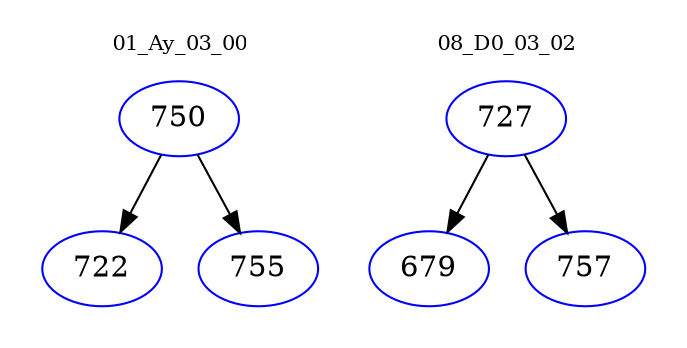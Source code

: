 digraph{
subgraph cluster_0 {
color = white
label = "01_Ay_03_00";
fontsize=10;
T0_750 [label="750", color="blue"]
T0_750 -> T0_722 [color="black"]
T0_722 [label="722", color="blue"]
T0_750 -> T0_755 [color="black"]
T0_755 [label="755", color="blue"]
}
subgraph cluster_1 {
color = white
label = "08_D0_03_02";
fontsize=10;
T1_727 [label="727", color="blue"]
T1_727 -> T1_679 [color="black"]
T1_679 [label="679", color="blue"]
T1_727 -> T1_757 [color="black"]
T1_757 [label="757", color="blue"]
}
}
